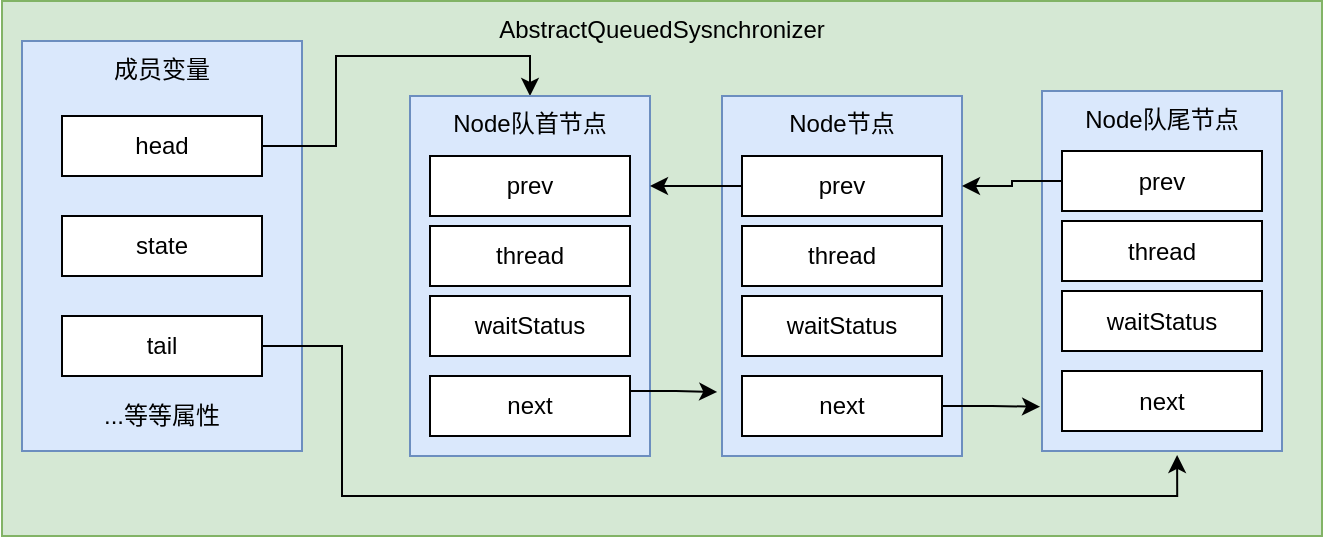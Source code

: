 <mxfile version="13.9.9" type="device" pages="2"><diagram id="kJk6MM-6-hnbJ3iLPKSq" name="AQS中的node队列"><mxGraphModel dx="1037" dy="609" grid="1" gridSize="10" guides="1" tooltips="1" connect="1" arrows="1" fold="1" page="1" pageScale="1" pageWidth="827" pageHeight="1169" math="0" shadow="0"><root><mxCell id="0"/><mxCell id="1" parent="0"/><mxCell id="QmthkRFkQ8_bA-qN8A0N-2" value="AbstractQueuedSysnchronizer" style="rounded=0;whiteSpace=wrap;html=1;fillColor=#d5e8d4;strokeColor=#82b366;verticalAlign=top;" vertex="1" parent="1"><mxGeometry x="90" y="132.5" width="660" height="267.5" as="geometry"/></mxCell><mxCell id="QmthkRFkQ8_bA-qN8A0N-6" value="成员变量" style="rounded=0;whiteSpace=wrap;html=1;verticalAlign=top;fillColor=#dae8fc;strokeColor=#6c8ebf;" vertex="1" parent="1"><mxGeometry x="100" y="152.5" width="140" height="205" as="geometry"/></mxCell><mxCell id="QmthkRFkQ8_bA-qN8A0N-27" style="edgeStyle=orthogonalEdgeStyle;rounded=0;orthogonalLoop=1;jettySize=auto;html=1;exitX=1;exitY=0.5;exitDx=0;exitDy=0;entryX=0.5;entryY=0;entryDx=0;entryDy=0;" edge="1" parent="1" source="QmthkRFkQ8_bA-qN8A0N-1" target="QmthkRFkQ8_bA-qN8A0N-8"><mxGeometry relative="1" as="geometry"/></mxCell><mxCell id="QmthkRFkQ8_bA-qN8A0N-1" value="head" style="rounded=0;whiteSpace=wrap;html=1;" vertex="1" parent="1"><mxGeometry x="120" y="190" width="100" height="30" as="geometry"/></mxCell><mxCell id="QmthkRFkQ8_bA-qN8A0N-28" style="edgeStyle=orthogonalEdgeStyle;rounded=0;orthogonalLoop=1;jettySize=auto;html=1;exitX=1;exitY=0.5;exitDx=0;exitDy=0;entryX=0.563;entryY=1.011;entryDx=0;entryDy=0;entryPerimeter=0;" edge="1" parent="1" source="QmthkRFkQ8_bA-qN8A0N-3" target="QmthkRFkQ8_bA-qN8A0N-21"><mxGeometry relative="1" as="geometry"><Array as="points"><mxPoint x="260" y="305"/><mxPoint x="260" y="380"/><mxPoint x="678" y="380"/></Array></mxGeometry></mxCell><mxCell id="QmthkRFkQ8_bA-qN8A0N-3" value="tail" style="rounded=0;whiteSpace=wrap;html=1;" vertex="1" parent="1"><mxGeometry x="120" y="290" width="100" height="30" as="geometry"/></mxCell><mxCell id="QmthkRFkQ8_bA-qN8A0N-4" value="state" style="rounded=0;whiteSpace=wrap;html=1;" vertex="1" parent="1"><mxGeometry x="120" y="240" width="100" height="30" as="geometry"/></mxCell><mxCell id="QmthkRFkQ8_bA-qN8A0N-5" value="...等等属性" style="text;html=1;strokeColor=none;fillColor=none;align=center;verticalAlign=middle;whiteSpace=wrap;rounded=0;" vertex="1" parent="1"><mxGeometry x="120" y="330" width="100" height="20" as="geometry"/></mxCell><mxCell id="QmthkRFkQ8_bA-qN8A0N-13" value="" style="group" vertex="1" connectable="0" parent="1"><mxGeometry x="294" y="180" width="120" height="180" as="geometry"/></mxCell><mxCell id="QmthkRFkQ8_bA-qN8A0N-8" value="Node队首节点" style="rounded=0;whiteSpace=wrap;html=1;verticalAlign=top;fillColor=#dae8fc;strokeColor=#6c8ebf;" vertex="1" parent="QmthkRFkQ8_bA-qN8A0N-13"><mxGeometry width="120" height="180" as="geometry"/></mxCell><mxCell id="QmthkRFkQ8_bA-qN8A0N-9" value="prev" style="rounded=0;whiteSpace=wrap;html=1;" vertex="1" parent="QmthkRFkQ8_bA-qN8A0N-13"><mxGeometry x="10" y="30" width="100" height="30" as="geometry"/></mxCell><mxCell id="QmthkRFkQ8_bA-qN8A0N-10" value="waitStatus" style="rounded=0;whiteSpace=wrap;html=1;" vertex="1" parent="QmthkRFkQ8_bA-qN8A0N-13"><mxGeometry x="10" y="100" width="100" height="30" as="geometry"/></mxCell><mxCell id="QmthkRFkQ8_bA-qN8A0N-11" value="thread" style="rounded=0;whiteSpace=wrap;html=1;" vertex="1" parent="QmthkRFkQ8_bA-qN8A0N-13"><mxGeometry x="10" y="65" width="100" height="30" as="geometry"/></mxCell><mxCell id="QmthkRFkQ8_bA-qN8A0N-12" value="next" style="rounded=0;whiteSpace=wrap;html=1;" vertex="1" parent="QmthkRFkQ8_bA-qN8A0N-13"><mxGeometry x="10" y="140" width="100" height="30" as="geometry"/></mxCell><mxCell id="QmthkRFkQ8_bA-qN8A0N-14" value="" style="group" vertex="1" connectable="0" parent="1"><mxGeometry x="450" y="180" width="120" height="180" as="geometry"/></mxCell><mxCell id="QmthkRFkQ8_bA-qN8A0N-15" value="Node节点" style="rounded=0;whiteSpace=wrap;html=1;verticalAlign=top;fillColor=#dae8fc;strokeColor=#6c8ebf;" vertex="1" parent="QmthkRFkQ8_bA-qN8A0N-14"><mxGeometry width="120" height="180" as="geometry"/></mxCell><mxCell id="QmthkRFkQ8_bA-qN8A0N-16" value="prev" style="rounded=0;whiteSpace=wrap;html=1;" vertex="1" parent="QmthkRFkQ8_bA-qN8A0N-14"><mxGeometry x="10" y="30" width="100" height="30" as="geometry"/></mxCell><mxCell id="QmthkRFkQ8_bA-qN8A0N-17" value="waitStatus" style="rounded=0;whiteSpace=wrap;html=1;" vertex="1" parent="QmthkRFkQ8_bA-qN8A0N-14"><mxGeometry x="10" y="100" width="100" height="30" as="geometry"/></mxCell><mxCell id="QmthkRFkQ8_bA-qN8A0N-18" value="thread" style="rounded=0;whiteSpace=wrap;html=1;" vertex="1" parent="QmthkRFkQ8_bA-qN8A0N-14"><mxGeometry x="10" y="65" width="100" height="30" as="geometry"/></mxCell><mxCell id="QmthkRFkQ8_bA-qN8A0N-19" value="next" style="rounded=0;whiteSpace=wrap;html=1;" vertex="1" parent="QmthkRFkQ8_bA-qN8A0N-14"><mxGeometry x="10" y="140" width="100" height="30" as="geometry"/></mxCell><mxCell id="QmthkRFkQ8_bA-qN8A0N-20" value="" style="group" vertex="1" connectable="0" parent="1"><mxGeometry x="610" y="177.5" width="120" height="180" as="geometry"/></mxCell><mxCell id="QmthkRFkQ8_bA-qN8A0N-21" value="Node队尾节点" style="rounded=0;whiteSpace=wrap;html=1;verticalAlign=top;fillColor=#dae8fc;strokeColor=#6c8ebf;" vertex="1" parent="QmthkRFkQ8_bA-qN8A0N-20"><mxGeometry width="120" height="180" as="geometry"/></mxCell><mxCell id="QmthkRFkQ8_bA-qN8A0N-22" value="prev" style="rounded=0;whiteSpace=wrap;html=1;" vertex="1" parent="QmthkRFkQ8_bA-qN8A0N-20"><mxGeometry x="10" y="30" width="100" height="30" as="geometry"/></mxCell><mxCell id="QmthkRFkQ8_bA-qN8A0N-23" value="waitStatus" style="rounded=0;whiteSpace=wrap;html=1;" vertex="1" parent="QmthkRFkQ8_bA-qN8A0N-20"><mxGeometry x="10" y="100" width="100" height="30" as="geometry"/></mxCell><mxCell id="QmthkRFkQ8_bA-qN8A0N-24" value="thread" style="rounded=0;whiteSpace=wrap;html=1;" vertex="1" parent="QmthkRFkQ8_bA-qN8A0N-20"><mxGeometry x="10" y="65" width="100" height="30" as="geometry"/></mxCell><mxCell id="QmthkRFkQ8_bA-qN8A0N-25" value="next" style="rounded=0;whiteSpace=wrap;html=1;" vertex="1" parent="QmthkRFkQ8_bA-qN8A0N-20"><mxGeometry x="10" y="140" width="100" height="30" as="geometry"/></mxCell><mxCell id="QmthkRFkQ8_bA-qN8A0N-31" style="edgeStyle=orthogonalEdgeStyle;rounded=0;orthogonalLoop=1;jettySize=auto;html=1;exitX=1;exitY=0.25;exitDx=0;exitDy=0;entryX=-0.02;entryY=0.822;entryDx=0;entryDy=0;entryPerimeter=0;" edge="1" parent="1" source="QmthkRFkQ8_bA-qN8A0N-12" target="QmthkRFkQ8_bA-qN8A0N-15"><mxGeometry relative="1" as="geometry"/></mxCell><mxCell id="QmthkRFkQ8_bA-qN8A0N-33" style="edgeStyle=orthogonalEdgeStyle;rounded=0;orthogonalLoop=1;jettySize=auto;html=1;exitX=0;exitY=0.5;exitDx=0;exitDy=0;entryX=1;entryY=0.25;entryDx=0;entryDy=0;" edge="1" parent="1" source="QmthkRFkQ8_bA-qN8A0N-16" target="QmthkRFkQ8_bA-qN8A0N-8"><mxGeometry relative="1" as="geometry"/></mxCell><mxCell id="QmthkRFkQ8_bA-qN8A0N-34" style="edgeStyle=orthogonalEdgeStyle;rounded=0;orthogonalLoop=1;jettySize=auto;html=1;exitX=1;exitY=0.5;exitDx=0;exitDy=0;entryX=-0.008;entryY=0.877;entryDx=0;entryDy=0;entryPerimeter=0;" edge="1" parent="1" source="QmthkRFkQ8_bA-qN8A0N-19" target="QmthkRFkQ8_bA-qN8A0N-21"><mxGeometry relative="1" as="geometry"/></mxCell><mxCell id="QmthkRFkQ8_bA-qN8A0N-35" style="edgeStyle=orthogonalEdgeStyle;rounded=0;orthogonalLoop=1;jettySize=auto;html=1;exitX=0;exitY=0.5;exitDx=0;exitDy=0;entryX=1;entryY=0.25;entryDx=0;entryDy=0;" edge="1" parent="1" source="QmthkRFkQ8_bA-qN8A0N-22" target="QmthkRFkQ8_bA-qN8A0N-15"><mxGeometry relative="1" as="geometry"/></mxCell></root></mxGraphModel></diagram><diagram id="mDp8GFTpZalSSJ9-atol" name="第 2 页"><mxGraphModel dx="1037" dy="609" grid="1" gridSize="10" guides="1" tooltips="1" connect="1" arrows="1" fold="1" page="1" pageScale="1" pageWidth="827" pageHeight="1169" math="0" shadow="0"><root><mxCell id="gJxNbS_vDCZ3xcvxjCnh-0"/><mxCell id="gJxNbS_vDCZ3xcvxjCnh-1" parent="gJxNbS_vDCZ3xcvxjCnh-0"/><mxCell id="Hu94swKtq4W9vQNEhjct-0" value="ReentrantLock" style="rounded=0;whiteSpace=wrap;html=1;verticalAlign=top;fillColor=#d5e8d4;strokeColor=#82b366;" vertex="1" parent="gJxNbS_vDCZ3xcvxjCnh-1"><mxGeometry x="160" y="160" width="560" height="250" as="geometry"/></mxCell><mxCell id="Hu94swKtq4W9vQNEhjct-13" style="edgeStyle=orthogonalEdgeStyle;rounded=0;orthogonalLoop=1;jettySize=auto;html=1;exitX=0.5;exitY=1;exitDx=0;exitDy=0;entryX=0.75;entryY=0;entryDx=0;entryDy=0;fontColor=#0000FF;" edge="1" parent="gJxNbS_vDCZ3xcvxjCnh-1" source="Hu94swKtq4W9vQNEhjct-8" target="Hu94swKtq4W9vQNEhjct-11"><mxGeometry relative="1" as="geometry"/></mxCell><mxCell id="Hu94swKtq4W9vQNEhjct-8" value="" style="rounded=0;whiteSpace=wrap;html=1;fontColor=#0000FF;strokeColor=#FF0080;" vertex="1" parent="gJxNbS_vDCZ3xcvxjCnh-1"><mxGeometry x="430" y="251" width="285" height="49" as="geometry"/></mxCell><mxCell id="Hu94swKtq4W9vQNEhjct-1" value="Sync(抽象类)" style="rounded=0;whiteSpace=wrap;html=1;verticalAlign=middle;dashed=1;" vertex="1" parent="gJxNbS_vDCZ3xcvxjCnh-1"><mxGeometry x="510" y="190" width="130" height="30" as="geometry"/></mxCell><mxCell id="Hu94swKtq4W9vQNEhjct-4" style="edgeStyle=orthogonalEdgeStyle;rounded=0;orthogonalLoop=1;jettySize=auto;html=1;exitX=0.5;exitY=0;exitDx=0;exitDy=0;entryX=0.25;entryY=1;entryDx=0;entryDy=0;" edge="1" parent="gJxNbS_vDCZ3xcvxjCnh-1" source="Hu94swKtq4W9vQNEhjct-2" target="Hu94swKtq4W9vQNEhjct-1"><mxGeometry relative="1" as="geometry"/></mxCell><mxCell id="Hu94swKtq4W9vQNEhjct-2" value="NofairSync(非公平锁)" style="rounded=0;whiteSpace=wrap;html=1;" vertex="1" parent="gJxNbS_vDCZ3xcvxjCnh-1"><mxGeometry x="440" y="260" width="120" height="30" as="geometry"/></mxCell><mxCell id="Hu94swKtq4W9vQNEhjct-5" style="edgeStyle=orthogonalEdgeStyle;rounded=0;orthogonalLoop=1;jettySize=auto;html=1;exitX=0.5;exitY=0;exitDx=0;exitDy=0;entryX=0.75;entryY=1;entryDx=0;entryDy=0;" edge="1" parent="gJxNbS_vDCZ3xcvxjCnh-1" source="Hu94swKtq4W9vQNEhjct-3" target="Hu94swKtq4W9vQNEhjct-1"><mxGeometry relative="1" as="geometry"/></mxCell><mxCell id="Hu94swKtq4W9vQNEhjct-3" value="FairSync(公平锁)" style="rounded=0;whiteSpace=wrap;html=1;" vertex="1" parent="gJxNbS_vDCZ3xcvxjCnh-1"><mxGeometry x="590" y="260" width="120" height="30" as="geometry"/></mxCell><mxCell id="Hu94swKtq4W9vQNEhjct-6" value="成员变量" style="rounded=0;whiteSpace=wrap;html=1;fillColor=#dae8fc;strokeColor=#6c8ebf;verticalAlign=top;" vertex="1" parent="gJxNbS_vDCZ3xcvxjCnh-1"><mxGeometry x="180" y="220" width="120" height="100" as="geometry"/></mxCell><mxCell id="Hu94swKtq4W9vQNEhjct-9" style="edgeStyle=orthogonalEdgeStyle;rounded=0;orthogonalLoop=1;jettySize=auto;html=1;exitX=1;exitY=0.5;exitDx=0;exitDy=0;entryX=0;entryY=0.5;entryDx=0;entryDy=0;fontColor=#0000FF;" edge="1" parent="gJxNbS_vDCZ3xcvxjCnh-1" source="Hu94swKtq4W9vQNEhjct-7" target="Hu94swKtq4W9vQNEhjct-8"><mxGeometry relative="1" as="geometry"/></mxCell><mxCell id="Hu94swKtq4W9vQNEhjct-15" style="edgeStyle=orthogonalEdgeStyle;rounded=0;orthogonalLoop=1;jettySize=auto;html=1;exitX=0.5;exitY=1;exitDx=0;exitDy=0;entryX=0.097;entryY=-0.011;entryDx=0;entryDy=0;entryPerimeter=0;fontColor=#0000FF;" edge="1" parent="gJxNbS_vDCZ3xcvxjCnh-1" source="Hu94swKtq4W9vQNEhjct-7" target="Hu94swKtq4W9vQNEhjct-11"><mxGeometry relative="1" as="geometry"/></mxCell><mxCell id="Hu94swKtq4W9vQNEhjct-7" value="Sync" style="rounded=0;whiteSpace=wrap;html=1;" vertex="1" parent="gJxNbS_vDCZ3xcvxjCnh-1"><mxGeometry x="185" y="260" width="110" height="30" as="geometry"/></mxCell><mxCell id="Hu94swKtq4W9vQNEhjct-10" value="选其一创建实例" style="text;html=1;strokeColor=none;fillColor=none;align=center;verticalAlign=middle;whiteSpace=wrap;rounded=0;fontColor=#0000FF;" vertex="1" parent="gJxNbS_vDCZ3xcvxjCnh-1"><mxGeometry x="324" y="251" width="90" height="20" as="geometry"/></mxCell><mxCell id="Hu94swKtq4W9vQNEhjct-11" value="" style="rounded=0;whiteSpace=wrap;html=1;fontColor=#0000FF;strokeColor=#009999;" vertex="1" parent="gJxNbS_vDCZ3xcvxjCnh-1"><mxGeometry x="190" y="340" width="510" height="60" as="geometry"/></mxCell><mxCell id="Hu94swKtq4W9vQNEhjct-14" value="主要方法" style="text;html=1;strokeColor=none;fillColor=none;align=center;verticalAlign=middle;whiteSpace=wrap;rounded=0;fontColor=#0000FF;" vertex="1" parent="gJxNbS_vDCZ3xcvxjCnh-1"><mxGeometry x="580" y="310" width="70" height="20" as="geometry"/></mxCell><mxCell id="Hu94swKtq4W9vQNEhjct-16" value="&lt;pre style=&quot;background-color: #ffffff ; color: #000000 ; font-family: &amp;#34;consolas&amp;#34; ; font-size: 9.7pt&quot;&gt;lock&lt;span style=&quot;color: #1948a6 ; font-weight: bold ; font-style: italic&quot;&gt;()&lt;/span&gt;&lt;/pre&gt;" style="rounded=0;whiteSpace=wrap;html=1;fontColor=#0000FF;" vertex="1" parent="gJxNbS_vDCZ3xcvxjCnh-1"><mxGeometry x="200" y="350" width="105" height="40" as="geometry"/></mxCell><mxCell id="Hu94swKtq4W9vQNEhjct-17" value="&lt;pre style=&quot;background-color: #ffffff ; color: #000000 ; font-family: &amp;#34;consolas&amp;#34; ; font-size: 9.7pt&quot;&gt;unlock&lt;span style=&quot;color: #1948a6 ; font-weight: bold ; font-style: italic&quot;&gt;()&lt;/span&gt;&lt;/pre&gt;" style="rounded=0;whiteSpace=wrap;html=1;fontColor=#0000FF;" vertex="1" parent="gJxNbS_vDCZ3xcvxjCnh-1"><mxGeometry x="316.5" y="350" width="105" height="40" as="geometry"/></mxCell><mxCell id="Hu94swKtq4W9vQNEhjct-18" value="&lt;pre style=&quot;background-color: #ffffff ; color: #000000 ; font-family: &amp;#34;consolas&amp;#34; ; font-size: 9.7pt&quot;&gt;&lt;pre style=&quot;font-family: &amp;#34;consolas&amp;#34; ; font-size: 9.7pt&quot;&gt;tryAcquire&lt;span style=&quot;color: #1948a6 ; font-weight: bold ; font-style: italic&quot;&gt;(&lt;/span&gt;&lt;span style=&quot;color: #000080 ; font-weight: bold&quot;&gt;int&lt;/span&gt;&lt;span style=&quot;color: #1948a6 ; font-weight: bold ; font-style: italic&quot;&gt;)&lt;/span&gt;&lt;/pre&gt;&lt;/pre&gt;" style="rounded=0;whiteSpace=wrap;html=1;fontColor=#0000FF;" vertex="1" parent="gJxNbS_vDCZ3xcvxjCnh-1"><mxGeometry x="430" y="350" width="130" height="40" as="geometry"/></mxCell><mxCell id="Hu94swKtq4W9vQNEhjct-19" value="&lt;pre style=&quot;background-color: #ffffff ; color: #000000 ; font-family: &amp;#34;consolas&amp;#34; ; font-size: 9.7pt&quot;&gt;&lt;pre style=&quot;font-family: &amp;#34;consolas&amp;#34; ; font-size: 9.7pt&quot;&gt;release&lt;span style=&quot;color: #1948a6 ; font-weight: bold ; font-style: italic&quot;&gt;(&lt;/span&gt;&lt;span style=&quot;color: #000080 ; font-weight: bold&quot;&gt;int&lt;/span&gt;&lt;span style=&quot;color: #1948a6 ; font-weight: bold ; font-style: italic&quot;&gt;)&lt;/span&gt;&lt;/pre&gt;&lt;/pre&gt;" style="rounded=0;whiteSpace=wrap;html=1;fontColor=#0000FF;" vertex="1" parent="gJxNbS_vDCZ3xcvxjCnh-1"><mxGeometry x="570" y="350" width="120" height="40" as="geometry"/></mxCell></root></mxGraphModel></diagram></mxfile>